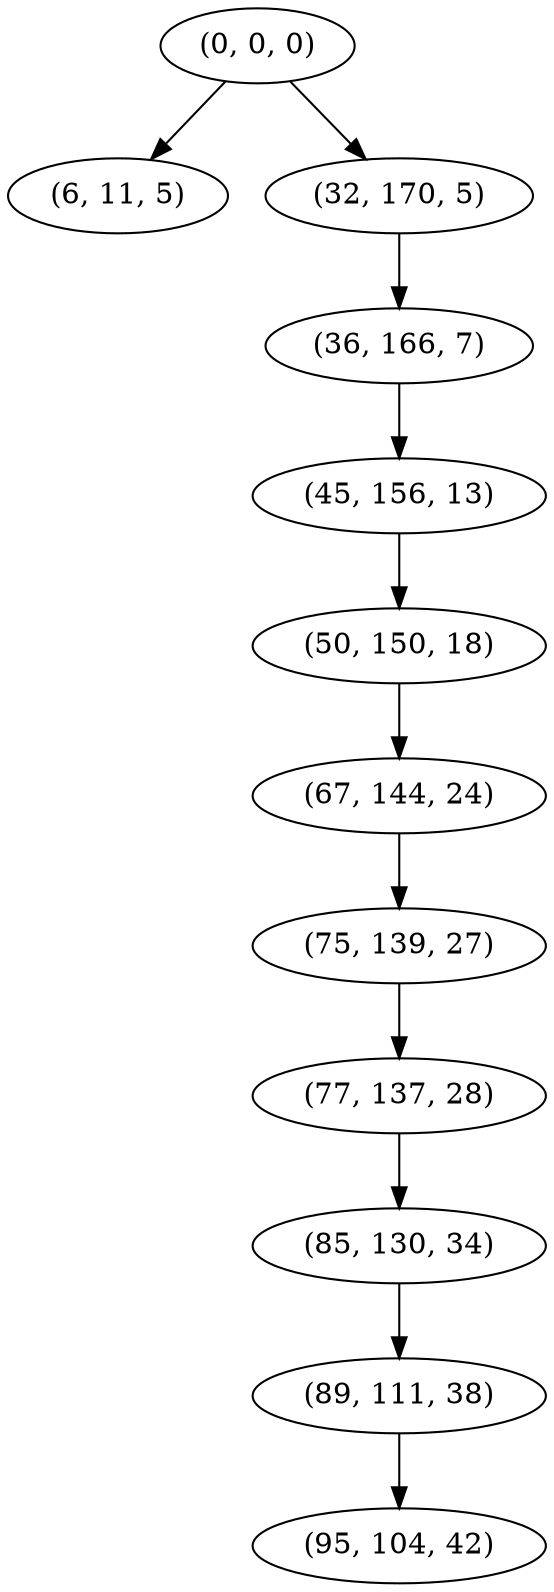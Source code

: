 digraph tree {
    "(0, 0, 0)";
    "(6, 11, 5)";
    "(32, 170, 5)";
    "(36, 166, 7)";
    "(45, 156, 13)";
    "(50, 150, 18)";
    "(67, 144, 24)";
    "(75, 139, 27)";
    "(77, 137, 28)";
    "(85, 130, 34)";
    "(89, 111, 38)";
    "(95, 104, 42)";
    "(0, 0, 0)" -> "(6, 11, 5)";
    "(0, 0, 0)" -> "(32, 170, 5)";
    "(32, 170, 5)" -> "(36, 166, 7)";
    "(36, 166, 7)" -> "(45, 156, 13)";
    "(45, 156, 13)" -> "(50, 150, 18)";
    "(50, 150, 18)" -> "(67, 144, 24)";
    "(67, 144, 24)" -> "(75, 139, 27)";
    "(75, 139, 27)" -> "(77, 137, 28)";
    "(77, 137, 28)" -> "(85, 130, 34)";
    "(85, 130, 34)" -> "(89, 111, 38)";
    "(89, 111, 38)" -> "(95, 104, 42)";
}
